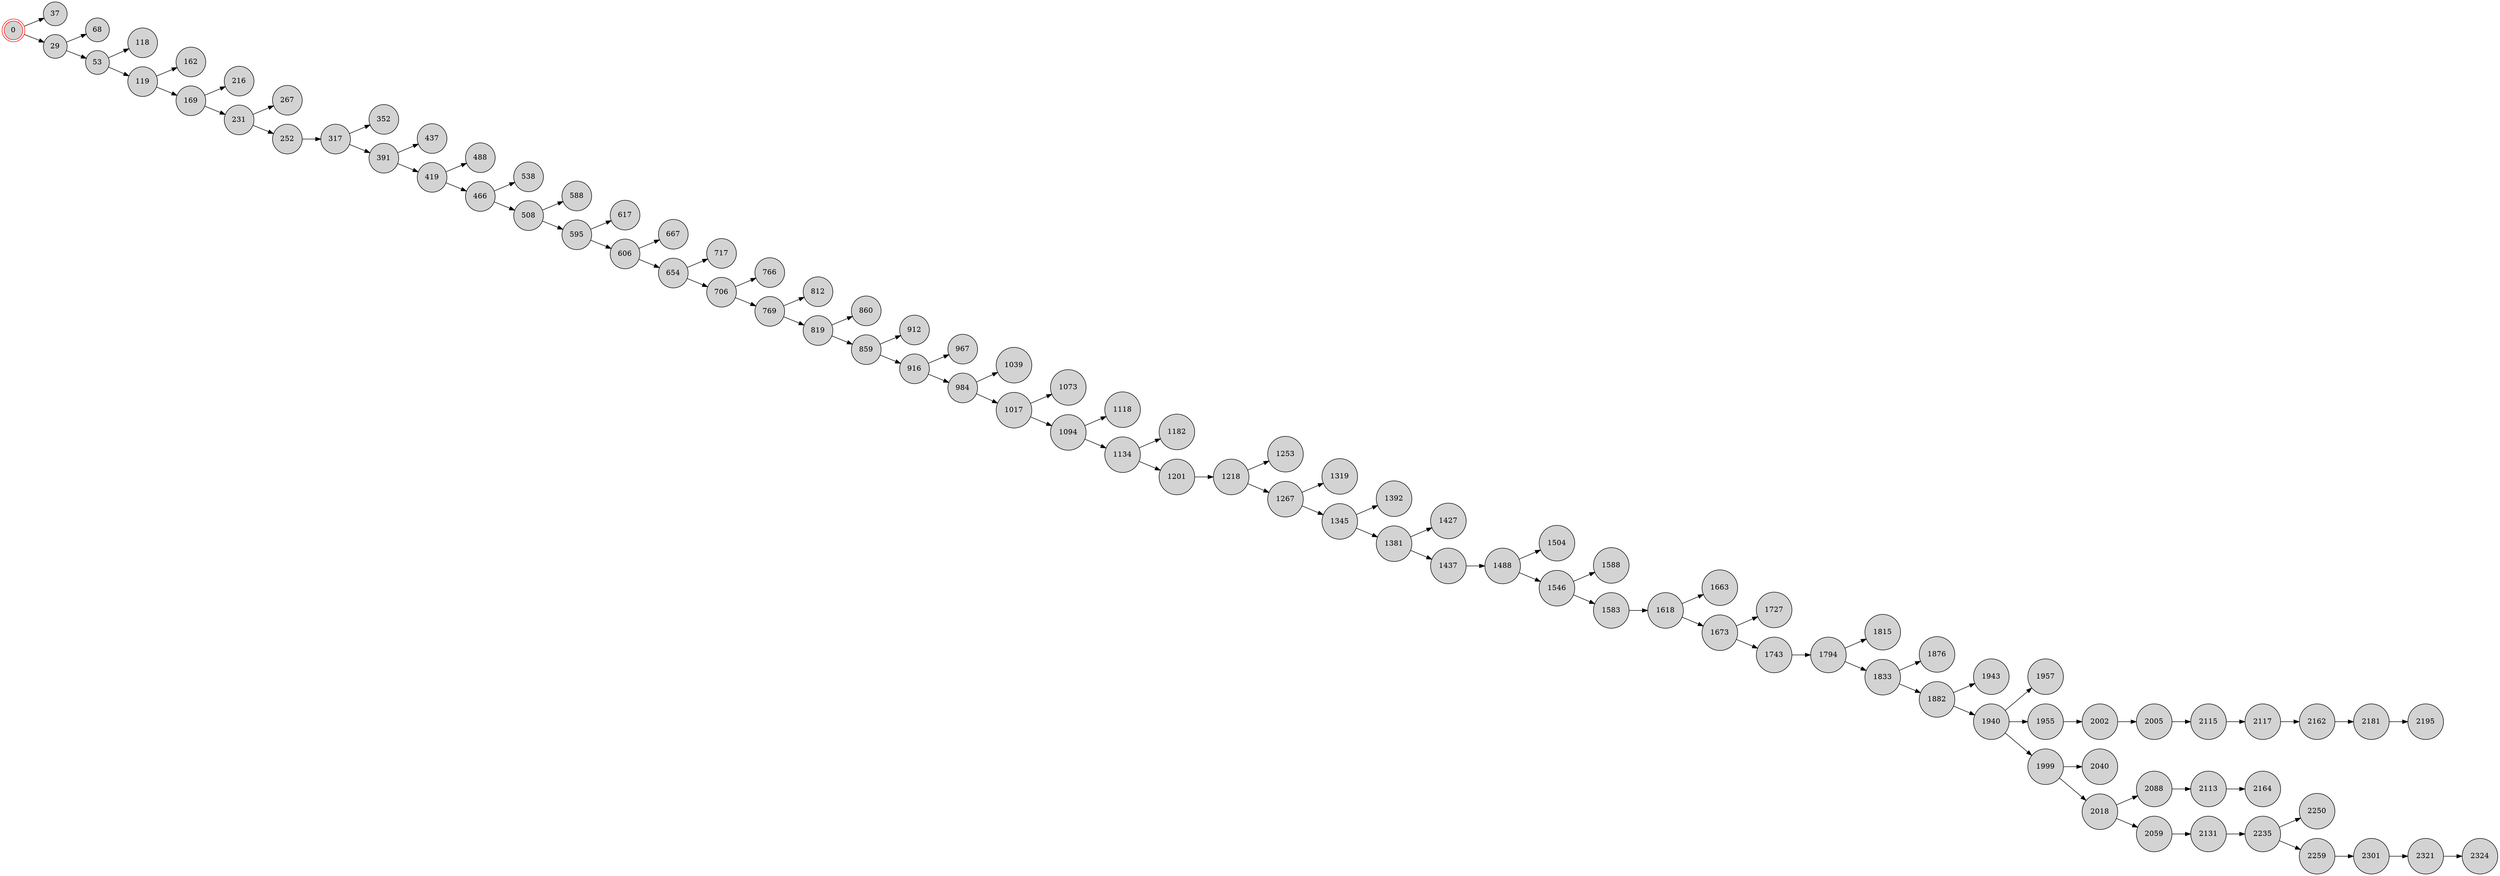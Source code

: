 digraph BlockchainTree {
    rankdir=LR;
    node [shape=circle, style=filled, fillcolor=lightgray];

    0 [shape=doublecircle, color=red];
    0 -> 37;
    0 -> 29;
    29 -> 68;
    29 -> 53;
    53 -> 118;
    53 -> 119;
    119 -> 162;
    119 -> 169;
    169 -> 216;
    169 -> 231;
    231 -> 267;
    231 -> 252;
    252 -> 317;
    317 -> 352;
    317 -> 391;
    391 -> 437;
    391 -> 419;
    419 -> 488;
    419 -> 466;
    466 -> 538;
    466 -> 508;
    508 -> 588;
    508 -> 595;
    595 -> 617;
    595 -> 606;
    606 -> 667;
    606 -> 654;
    654 -> 717;
    654 -> 706;
    706 -> 766;
    706 -> 769;
    769 -> 812;
    769 -> 819;
    819 -> 860;
    819 -> 859;
    859 -> 912;
    859 -> 916;
    916 -> 967;
    916 -> 984;
    984 -> 1039;
    984 -> 1017;
    1017 -> 1073;
    1017 -> 1094;
    1094 -> 1118;
    1094 -> 1134;
    1134 -> 1182;
    1134 -> 1201;
    1201 -> 1218;
    1218 -> 1253;
    1218 -> 1267;
    1267 -> 1319;
    1267 -> 1345;
    1345 -> 1392;
    1345 -> 1381;
    1381 -> 1427;
    1381 -> 1437;
    1437 -> 1488;
    1488 -> 1504;
    1488 -> 1546;
    1546 -> 1588;
    1546 -> 1583;
    1583 -> 1618;
    1618 -> 1663;
    1618 -> 1673;
    1673 -> 1727;
    1673 -> 1743;
    1743 -> 1794;
    1794 -> 1815;
    1794 -> 1833;
    1833 -> 1876;
    1833 -> 1882;
    1882 -> 1943;
    1882 -> 1940;
    1940 -> 1957;
    1940 -> 1955;
    1955 -> 2002;
    1940 -> 1999;
    1999 -> 2040;
    1999 -> 2018;
    2018 -> 2088;
    2088 -> 2113;
    2002 -> 2005;
    2005 -> 2115;
    2018 -> 2059;
    2115 -> 2117;
    2113 -> 2164;
    2117 -> 2162;
    2162 -> 2181;
    2059 -> 2131;
    2181 -> 2195;
    2131 -> 2235;
    2235 -> 2250;
    2235 -> 2259;
    2259 -> 2301;
    2301 -> 2321;
    2321 -> 2324;
}
